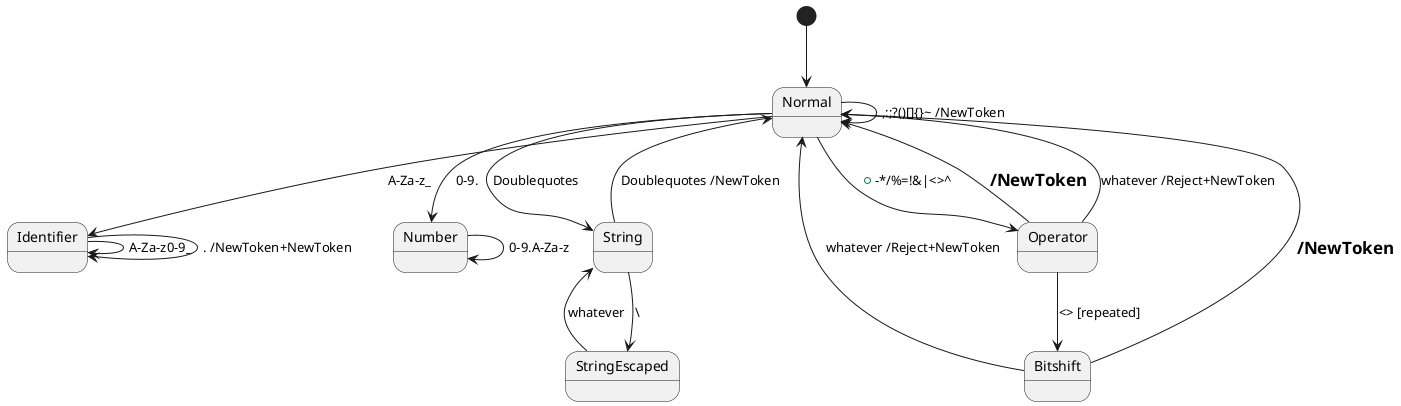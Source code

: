 @startuml

[*] --> Normal
'Normal --> [*]

Normal --> Identifier : A-Za-z_
Identifier --> Identifier : A-Za-z0-9_
Identifier --> Identifier : . /NewToken+NewToken
'Normal --> Number : 0-9
Normal --> Number : 0-9.
Number --> Number : 0-9.A-Za-z
'Number --> Number : 0-9.A-Fa-fXxLlUu
'Number --> Number : 0-9
'Number --> NumberX : .
'Normal --> NumberX : .
'NumberX --> NumberX : 0-9
Normal --> Operator : +-*/%=!&|<>^
Operator --> Normal : = /NewToken
Operator --> Normal : whatever /Reject+NewToken
Operator --> Bitshift : <> [repeated]
Bitshift --> Normal : = /NewToken
Bitshift --> Normal : whatever /Reject+NewToken
'gibt es denn in C/C++ kein =~ ?
Normal --> Normal : ,:;?()[]{}~ /NewToken
Normal --> String : Doublequotes
String --> StringEscaped : \ 
StringEscaped --> String : whatever
String --> Normal : Doublequotes /NewToken

@enduml